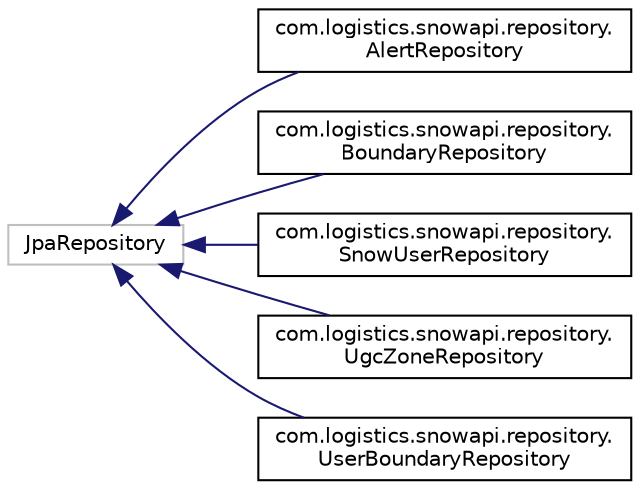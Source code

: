 digraph "Graphical Class Hierarchy"
{
 // LATEX_PDF_SIZE
  edge [fontname="Helvetica",fontsize="10",labelfontname="Helvetica",labelfontsize="10"];
  node [fontname="Helvetica",fontsize="10",shape=record];
  rankdir="LR";
  Node31 [label="JpaRepository",height=0.2,width=0.4,color="grey75", fillcolor="white", style="filled",tooltip=" "];
  Node31 -> Node0 [dir="back",color="midnightblue",fontsize="10",style="solid",fontname="Helvetica"];
  Node0 [label="com.logistics.snowapi.repository.\lAlertRepository",height=0.2,width=0.4,color="black", fillcolor="white", style="filled",URL="$interfacecom_1_1logistics_1_1snowapi_1_1repository_1_1AlertRepository.html",tooltip=" "];
  Node31 -> Node33 [dir="back",color="midnightblue",fontsize="10",style="solid",fontname="Helvetica"];
  Node33 [label="com.logistics.snowapi.repository.\lBoundaryRepository",height=0.2,width=0.4,color="black", fillcolor="white", style="filled",URL="$interfacecom_1_1logistics_1_1snowapi_1_1repository_1_1BoundaryRepository.html",tooltip=" "];
  Node31 -> Node34 [dir="back",color="midnightblue",fontsize="10",style="solid",fontname="Helvetica"];
  Node34 [label="com.logistics.snowapi.repository.\lSnowUserRepository",height=0.2,width=0.4,color="black", fillcolor="white", style="filled",URL="$interfacecom_1_1logistics_1_1snowapi_1_1repository_1_1SnowUserRepository.html",tooltip=" "];
  Node31 -> Node35 [dir="back",color="midnightblue",fontsize="10",style="solid",fontname="Helvetica"];
  Node35 [label="com.logistics.snowapi.repository.\lUgcZoneRepository",height=0.2,width=0.4,color="black", fillcolor="white", style="filled",URL="$interfacecom_1_1logistics_1_1snowapi_1_1repository_1_1UgcZoneRepository.html",tooltip=" "];
  Node31 -> Node36 [dir="back",color="midnightblue",fontsize="10",style="solid",fontname="Helvetica"];
  Node36 [label="com.logistics.snowapi.repository.\lUserBoundaryRepository",height=0.2,width=0.4,color="black", fillcolor="white", style="filled",URL="$interfacecom_1_1logistics_1_1snowapi_1_1repository_1_1UserBoundaryRepository.html",tooltip=" "];
}
